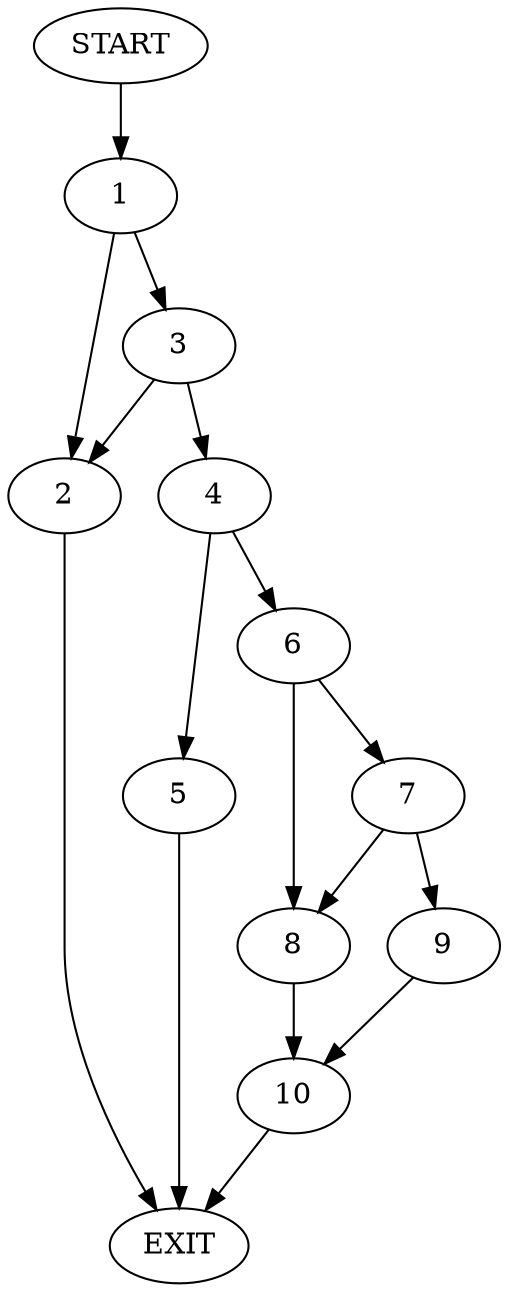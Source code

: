digraph {
0 [label="START"]
11 [label="EXIT"]
0 -> 1
1 -> 2
1 -> 3
2 -> 11
3 -> 4
3 -> 2
4 -> 5
4 -> 6
5 -> 11
6 -> 7
6 -> 8
7 -> 9
7 -> 8
8 -> 10
9 -> 10
10 -> 11
}
